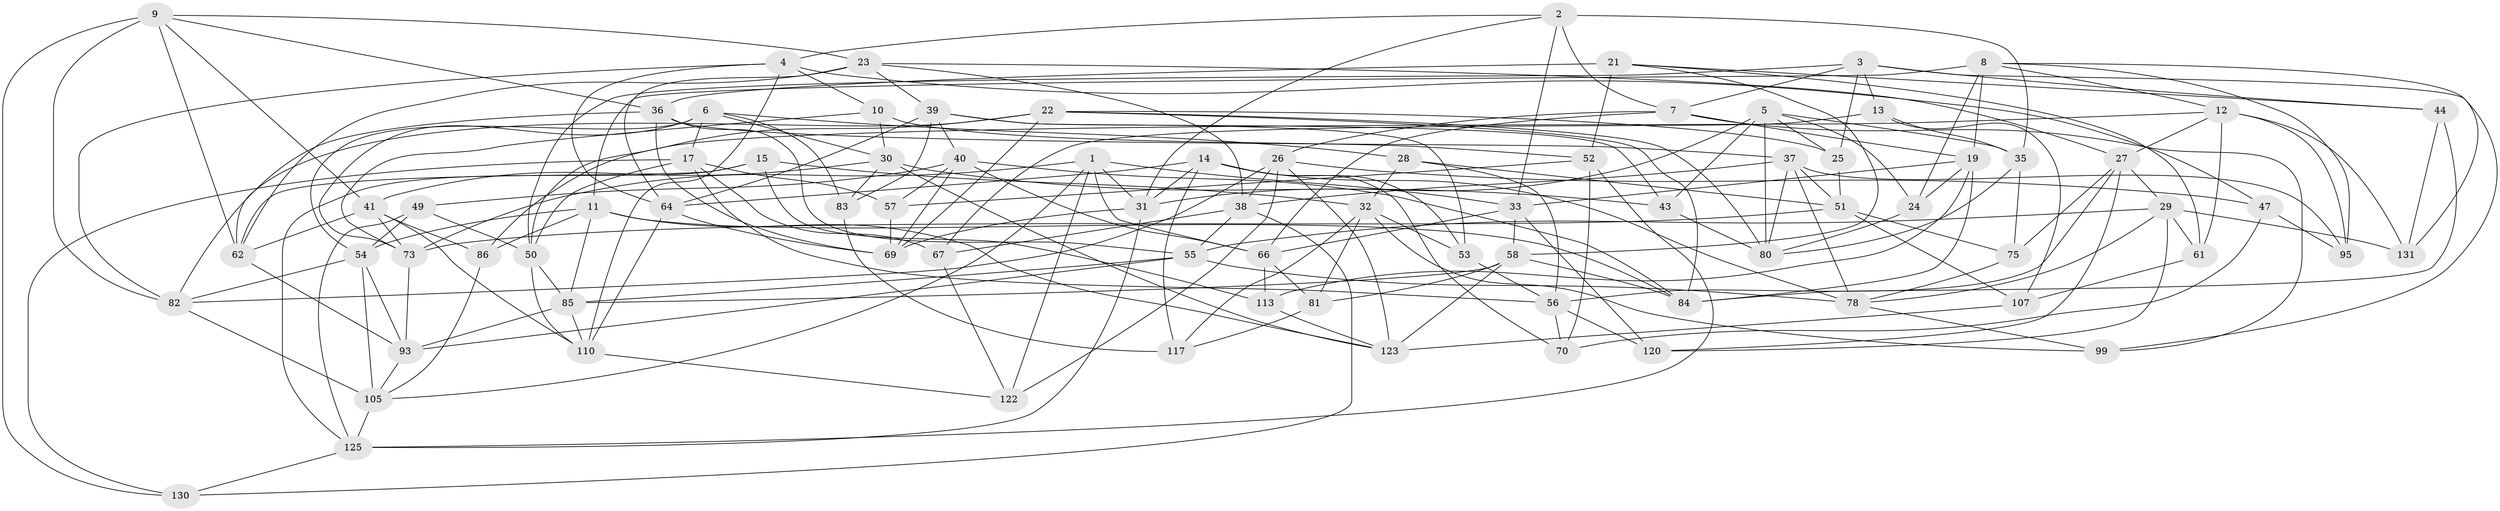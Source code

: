 // original degree distribution, {4: 1.0}
// Generated by graph-tools (version 1.1) at 2025/11/02/27/25 16:11:49]
// undirected, 81 vertices, 213 edges
graph export_dot {
graph [start="1"]
  node [color=gray90,style=filled];
  1 [super="+77"];
  2 [super="+45"];
  3 [super="+87"];
  4 [super="+76"];
  5 [super="+20"];
  6 [super="+16"];
  7 [super="+48"];
  8 [super="+59"];
  9 [super="+46"];
  10;
  11 [super="+79"];
  12 [super="+42"];
  13;
  14 [super="+18"];
  15;
  17 [super="+116"];
  19 [super="+134"];
  21 [super="+103"];
  22 [super="+112"];
  23 [super="+133"];
  24;
  25;
  26 [super="+34"];
  27 [super="+72"];
  28;
  29 [super="+101"];
  30 [super="+91"];
  31 [super="+97"];
  32 [super="+68"];
  33 [super="+60"];
  35 [super="+74"];
  36 [super="+109"];
  37 [super="+115"];
  38 [super="+92"];
  39 [super="+65"];
  40 [super="+121"];
  41 [super="+132"];
  43;
  44;
  47;
  49;
  50 [super="+98"];
  51 [super="+124"];
  52 [super="+104"];
  53;
  54 [super="+106"];
  55 [super="+63"];
  56 [super="+102"];
  57;
  58 [super="+90"];
  61;
  62 [super="+108"];
  64 [super="+118"];
  66 [super="+71"];
  67;
  69 [super="+96"];
  70;
  73 [super="+114"];
  75;
  78 [super="+88"];
  80 [super="+94"];
  81;
  82 [super="+89"];
  83;
  84 [super="+129"];
  85 [super="+100"];
  86;
  93 [super="+128"];
  95;
  99;
  105 [super="+119"];
  107;
  110 [super="+111"];
  113;
  117;
  120;
  122;
  123 [super="+127"];
  125 [super="+126"];
  130;
  131;
  1 -- 33;
  1 -- 122;
  1 -- 73;
  1 -- 66;
  1 -- 105;
  1 -- 31;
  2 -- 4;
  2 -- 35 [weight=2];
  2 -- 31;
  2 -- 33;
  2 -- 7;
  3 -- 13;
  3 -- 99;
  3 -- 7;
  3 -- 25;
  3 -- 50;
  3 -- 44;
  4 -- 47;
  4 -- 10;
  4 -- 82;
  4 -- 110;
  4 -- 64;
  5 -- 43;
  5 -- 80;
  5 -- 24;
  5 -- 25;
  5 -- 31;
  5 -- 35;
  6 -- 54;
  6 -- 17;
  6 -- 83;
  6 -- 28;
  6 -- 30;
  6 -- 73;
  7 -- 99;
  7 -- 26;
  7 -- 19;
  7 -- 66;
  8 -- 19;
  8 -- 131;
  8 -- 24;
  8 -- 12;
  8 -- 95;
  8 -- 11;
  9 -- 82;
  9 -- 130;
  9 -- 23;
  9 -- 36;
  9 -- 62;
  9 -- 41;
  10 -- 73;
  10 -- 30;
  10 -- 52;
  11 -- 123;
  11 -- 86;
  11 -- 54;
  11 -- 84;
  11 -- 85;
  12 -- 86;
  12 -- 131;
  12 -- 61;
  12 -- 27;
  12 -- 95;
  13 -- 107;
  13 -- 35;
  13 -- 67;
  14 -- 53;
  14 -- 31;
  14 -- 64;
  14 -- 78;
  14 -- 117;
  14 -- 70;
  15 -- 32;
  15 -- 62;
  15 -- 113;
  15 -- 125;
  17 -- 57;
  17 -- 50;
  17 -- 56;
  17 -- 130;
  17 -- 67;
  19 -- 24;
  19 -- 33;
  19 -- 84;
  19 -- 113;
  21 -- 44;
  21 -- 58;
  21 -- 61;
  21 -- 52 [weight=2];
  21 -- 36;
  22 -- 25;
  22 -- 69;
  22 -- 62;
  22 -- 80;
  22 -- 50;
  22 -- 84;
  23 -- 38;
  23 -- 27;
  23 -- 62;
  23 -- 39;
  23 -- 64;
  24 -- 80;
  25 -- 51;
  26 -- 82;
  26 -- 122;
  26 -- 47;
  26 -- 38;
  26 -- 123;
  27 -- 56;
  27 -- 29;
  27 -- 120;
  27 -- 75;
  28 -- 51;
  28 -- 56;
  28 -- 32;
  29 -- 61;
  29 -- 120;
  29 -- 131;
  29 -- 78;
  29 -- 55;
  30 -- 83;
  30 -- 43;
  30 -- 123;
  30 -- 41;
  31 -- 125;
  31 -- 69;
  32 -- 99;
  32 -- 117;
  32 -- 81;
  32 -- 53;
  33 -- 120;
  33 -- 58;
  33 -- 66;
  35 -- 80;
  35 -- 75;
  36 -- 37;
  36 -- 82;
  36 -- 69;
  36 -- 55;
  37 -- 95;
  37 -- 38;
  37 -- 78;
  37 -- 51;
  37 -- 80;
  38 -- 130;
  38 -- 67;
  38 -- 55;
  39 -- 53;
  39 -- 43;
  39 -- 40;
  39 -- 83;
  39 -- 64;
  40 -- 57;
  40 -- 49;
  40 -- 66;
  40 -- 84;
  40 -- 69;
  41 -- 86;
  41 -- 62;
  41 -- 73;
  41 -- 110;
  43 -- 80;
  44 -- 84;
  44 -- 131;
  47 -- 70;
  47 -- 95;
  49 -- 54;
  49 -- 125;
  49 -- 50;
  50 -- 85;
  50 -- 110;
  51 -- 73;
  51 -- 75;
  51 -- 107;
  52 -- 57;
  52 -- 70;
  52 -- 125;
  53 -- 56;
  54 -- 82;
  54 -- 93;
  54 -- 105;
  55 -- 85;
  55 -- 78;
  55 -- 93;
  56 -- 120;
  56 -- 70;
  57 -- 69;
  58 -- 84;
  58 -- 81;
  58 -- 123;
  58 -- 85;
  61 -- 107;
  62 -- 93;
  64 -- 110;
  64 -- 69;
  66 -- 81;
  66 -- 113;
  67 -- 122;
  73 -- 93;
  75 -- 78;
  78 -- 99;
  81 -- 117;
  82 -- 105;
  83 -- 117;
  85 -- 110;
  85 -- 93;
  86 -- 105;
  93 -- 105;
  105 -- 125;
  107 -- 123;
  110 -- 122;
  113 -- 123;
  125 -- 130;
}
